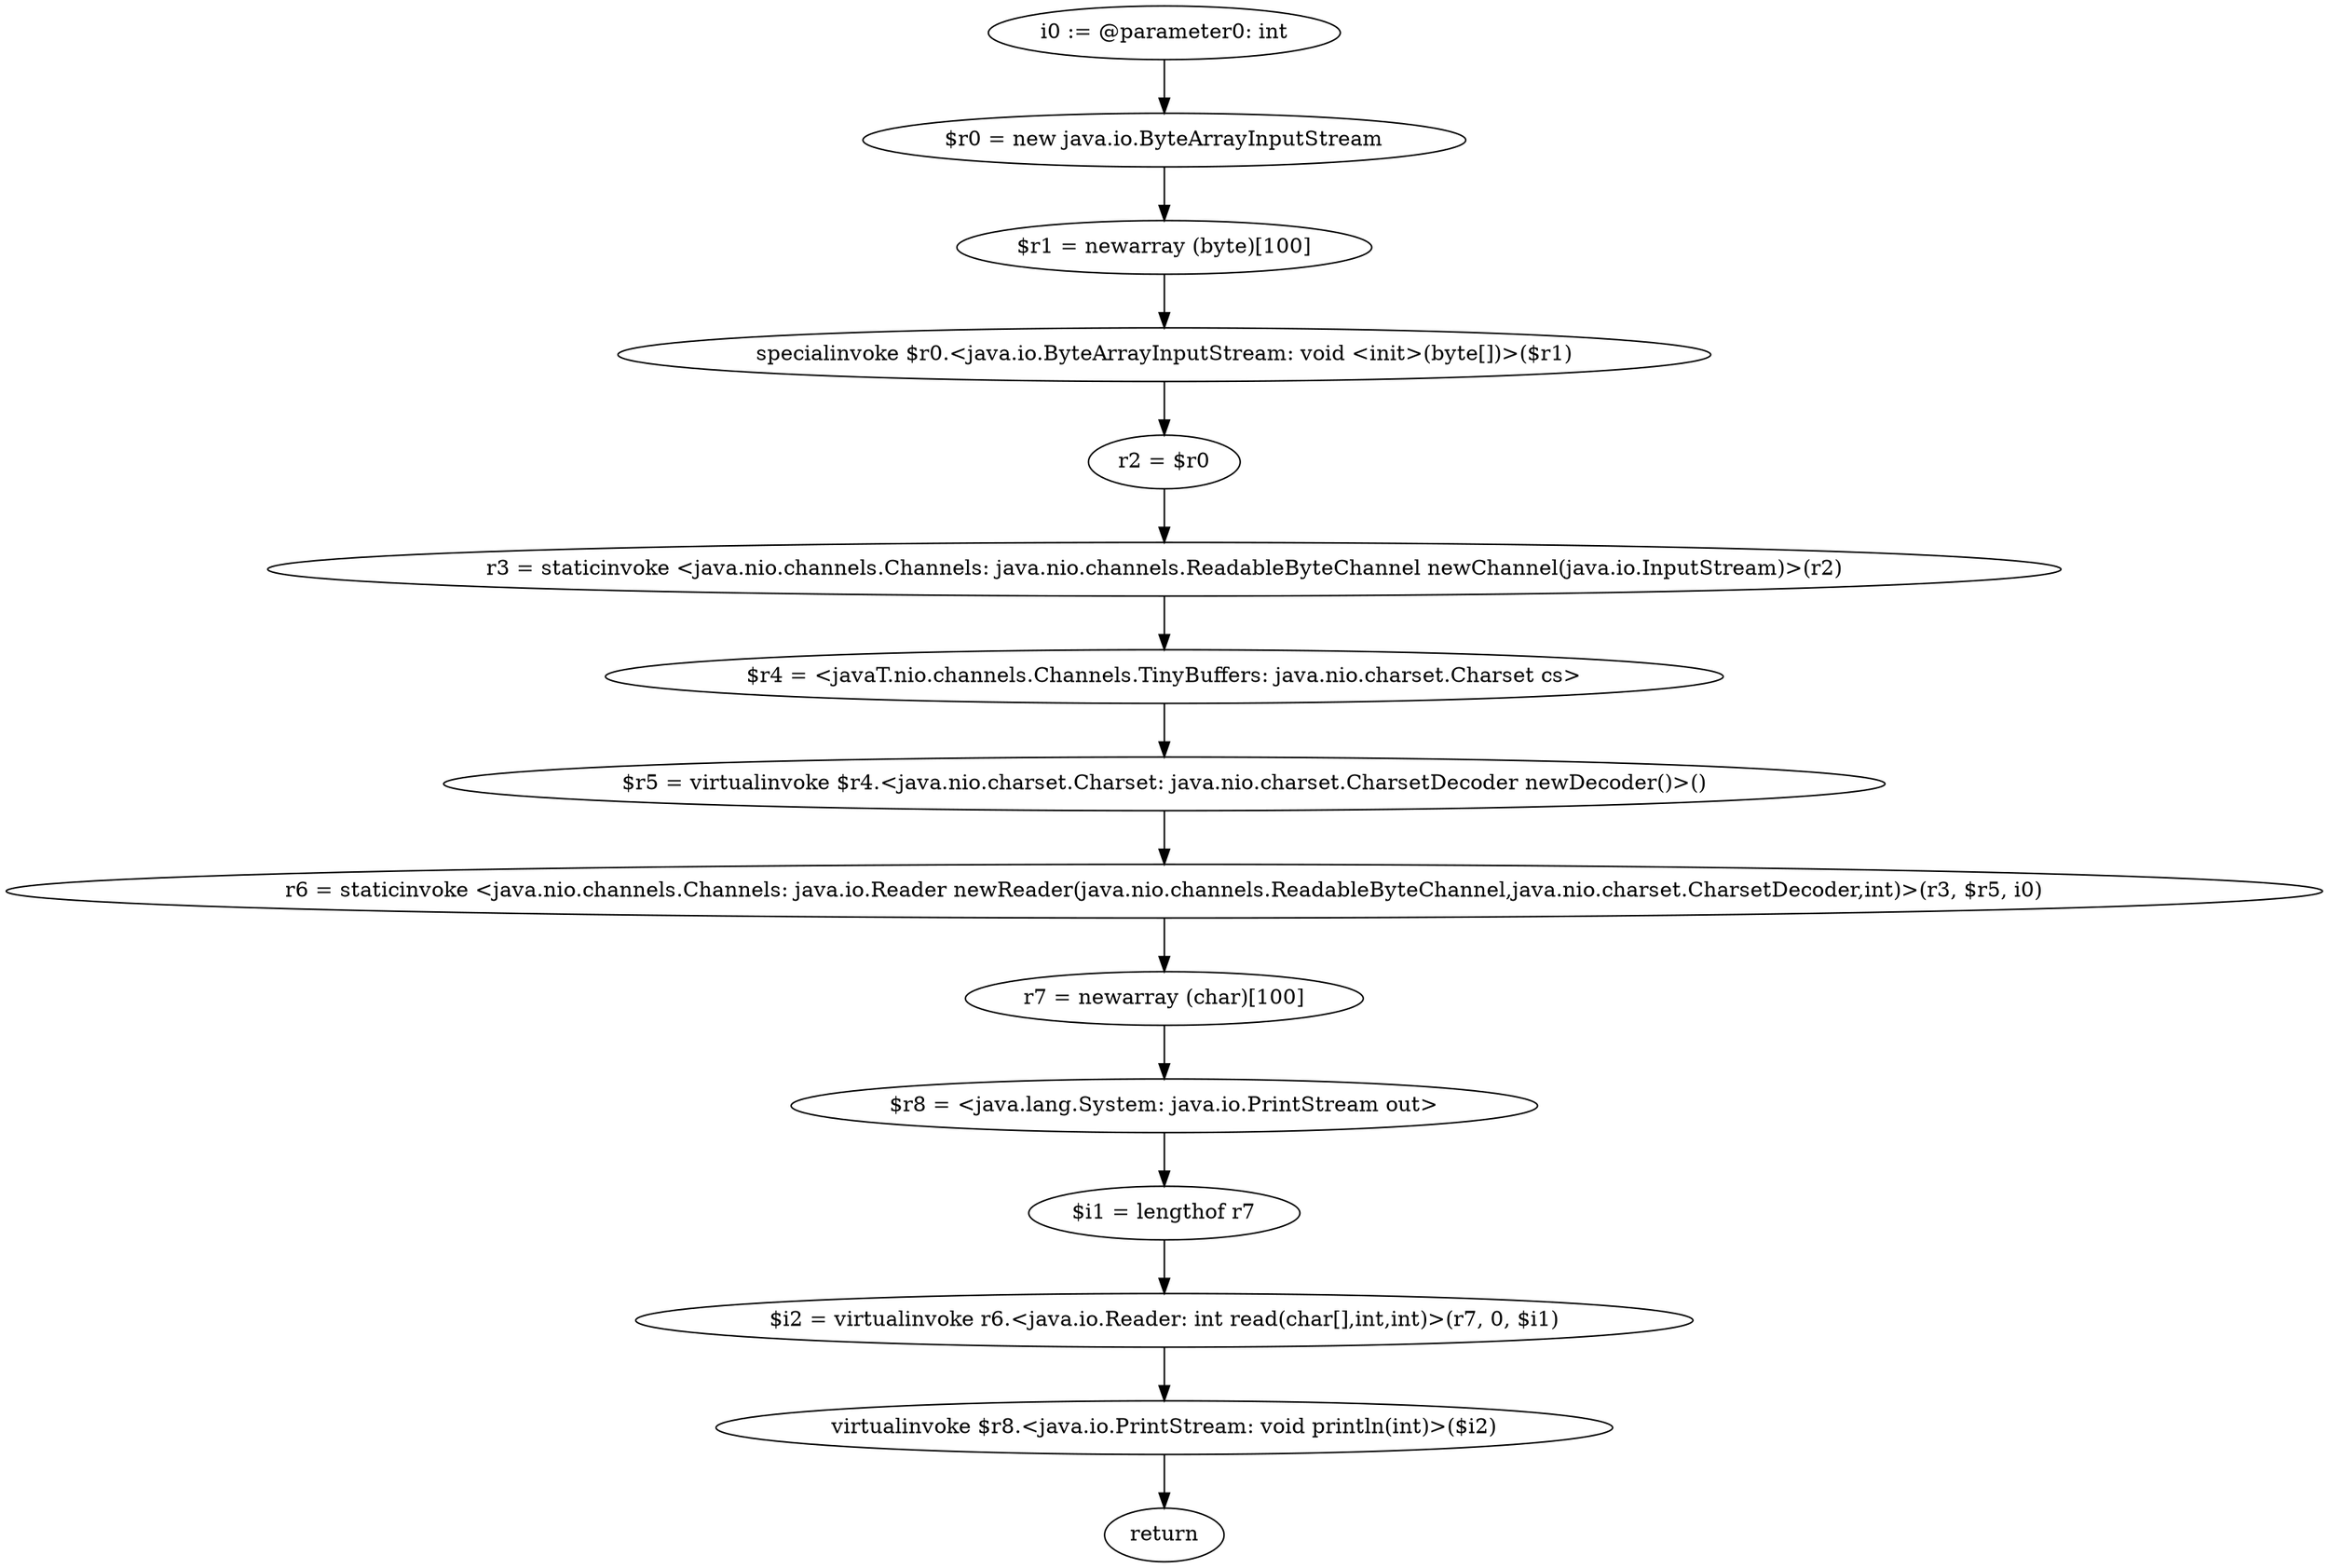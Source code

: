 digraph "unitGraph" {
    "i0 := @parameter0: int"
    "$r0 = new java.io.ByteArrayInputStream"
    "$r1 = newarray (byte)[100]"
    "specialinvoke $r0.<java.io.ByteArrayInputStream: void <init>(byte[])>($r1)"
    "r2 = $r0"
    "r3 = staticinvoke <java.nio.channels.Channels: java.nio.channels.ReadableByteChannel newChannel(java.io.InputStream)>(r2)"
    "$r4 = <javaT.nio.channels.Channels.TinyBuffers: java.nio.charset.Charset cs>"
    "$r5 = virtualinvoke $r4.<java.nio.charset.Charset: java.nio.charset.CharsetDecoder newDecoder()>()"
    "r6 = staticinvoke <java.nio.channels.Channels: java.io.Reader newReader(java.nio.channels.ReadableByteChannel,java.nio.charset.CharsetDecoder,int)>(r3, $r5, i0)"
    "r7 = newarray (char)[100]"
    "$r8 = <java.lang.System: java.io.PrintStream out>"
    "$i1 = lengthof r7"
    "$i2 = virtualinvoke r6.<java.io.Reader: int read(char[],int,int)>(r7, 0, $i1)"
    "virtualinvoke $r8.<java.io.PrintStream: void println(int)>($i2)"
    "return"
    "i0 := @parameter0: int"->"$r0 = new java.io.ByteArrayInputStream";
    "$r0 = new java.io.ByteArrayInputStream"->"$r1 = newarray (byte)[100]";
    "$r1 = newarray (byte)[100]"->"specialinvoke $r0.<java.io.ByteArrayInputStream: void <init>(byte[])>($r1)";
    "specialinvoke $r0.<java.io.ByteArrayInputStream: void <init>(byte[])>($r1)"->"r2 = $r0";
    "r2 = $r0"->"r3 = staticinvoke <java.nio.channels.Channels: java.nio.channels.ReadableByteChannel newChannel(java.io.InputStream)>(r2)";
    "r3 = staticinvoke <java.nio.channels.Channels: java.nio.channels.ReadableByteChannel newChannel(java.io.InputStream)>(r2)"->"$r4 = <javaT.nio.channels.Channels.TinyBuffers: java.nio.charset.Charset cs>";
    "$r4 = <javaT.nio.channels.Channels.TinyBuffers: java.nio.charset.Charset cs>"->"$r5 = virtualinvoke $r4.<java.nio.charset.Charset: java.nio.charset.CharsetDecoder newDecoder()>()";
    "$r5 = virtualinvoke $r4.<java.nio.charset.Charset: java.nio.charset.CharsetDecoder newDecoder()>()"->"r6 = staticinvoke <java.nio.channels.Channels: java.io.Reader newReader(java.nio.channels.ReadableByteChannel,java.nio.charset.CharsetDecoder,int)>(r3, $r5, i0)";
    "r6 = staticinvoke <java.nio.channels.Channels: java.io.Reader newReader(java.nio.channels.ReadableByteChannel,java.nio.charset.CharsetDecoder,int)>(r3, $r5, i0)"->"r7 = newarray (char)[100]";
    "r7 = newarray (char)[100]"->"$r8 = <java.lang.System: java.io.PrintStream out>";
    "$r8 = <java.lang.System: java.io.PrintStream out>"->"$i1 = lengthof r7";
    "$i1 = lengthof r7"->"$i2 = virtualinvoke r6.<java.io.Reader: int read(char[],int,int)>(r7, 0, $i1)";
    "$i2 = virtualinvoke r6.<java.io.Reader: int read(char[],int,int)>(r7, 0, $i1)"->"virtualinvoke $r8.<java.io.PrintStream: void println(int)>($i2)";
    "virtualinvoke $r8.<java.io.PrintStream: void println(int)>($i2)"->"return";
}

